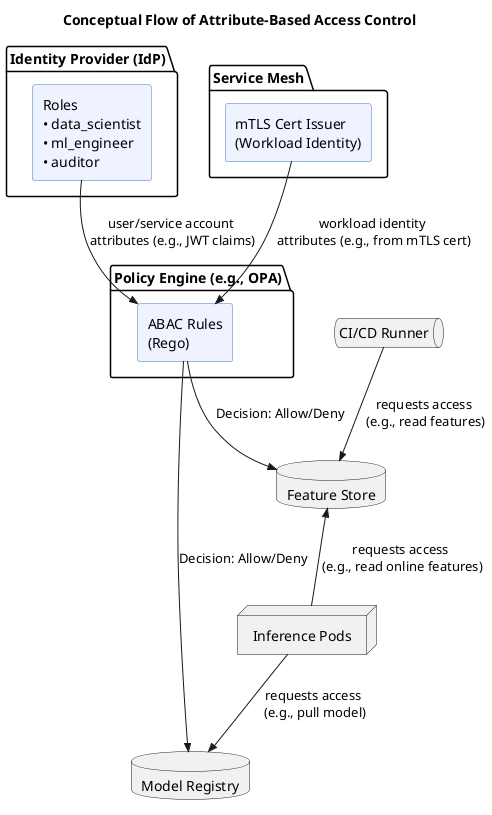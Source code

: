 @startuml
title Conceptual Flow of Attribute-Based Access Control

skinparam shadowing false
skinparam rectangleBorderColor #4477C5
skinparam rectangleBackgroundColor #EFF3FF
top to bottom direction

package "Identity Provider (IdP)" {
  rectangle "Roles\n• data_scientist\n• ml_engineer\n• auditor" as ROLES
}

package "Policy Engine (e.g., OPA)" {
  rectangle "ABAC Rules\n(Rego)" as POLICY
}

package "Service Mesh" {
  rectangle "mTLS Cert Issuer\n(Workload Identity)" as MESH
}

database "Feature Store" as FS
database "Model Registry" as REG
queue "CI/CD Runner" as CI_CD_RUNNER
node "Inference Pods" as INF

ROLES -->> POLICY : user/service account \nattributes (e.g., JWT claims)
MESH -->> POLICY  : workload identity \nattributes (e.g., from mTLS cert)

POLICY -->> FS    : Decision: Allow/Deny
POLICY -->> REG   : Decision: Allow/Deny

CI_CD_RUNNER -->> FS      : requests access \n(e.g., read features)
INF -up->> FS     : requests access \n(e.g., read online features)
INF -->> REG    : requests access \n(e.g., pull model)
@enduml